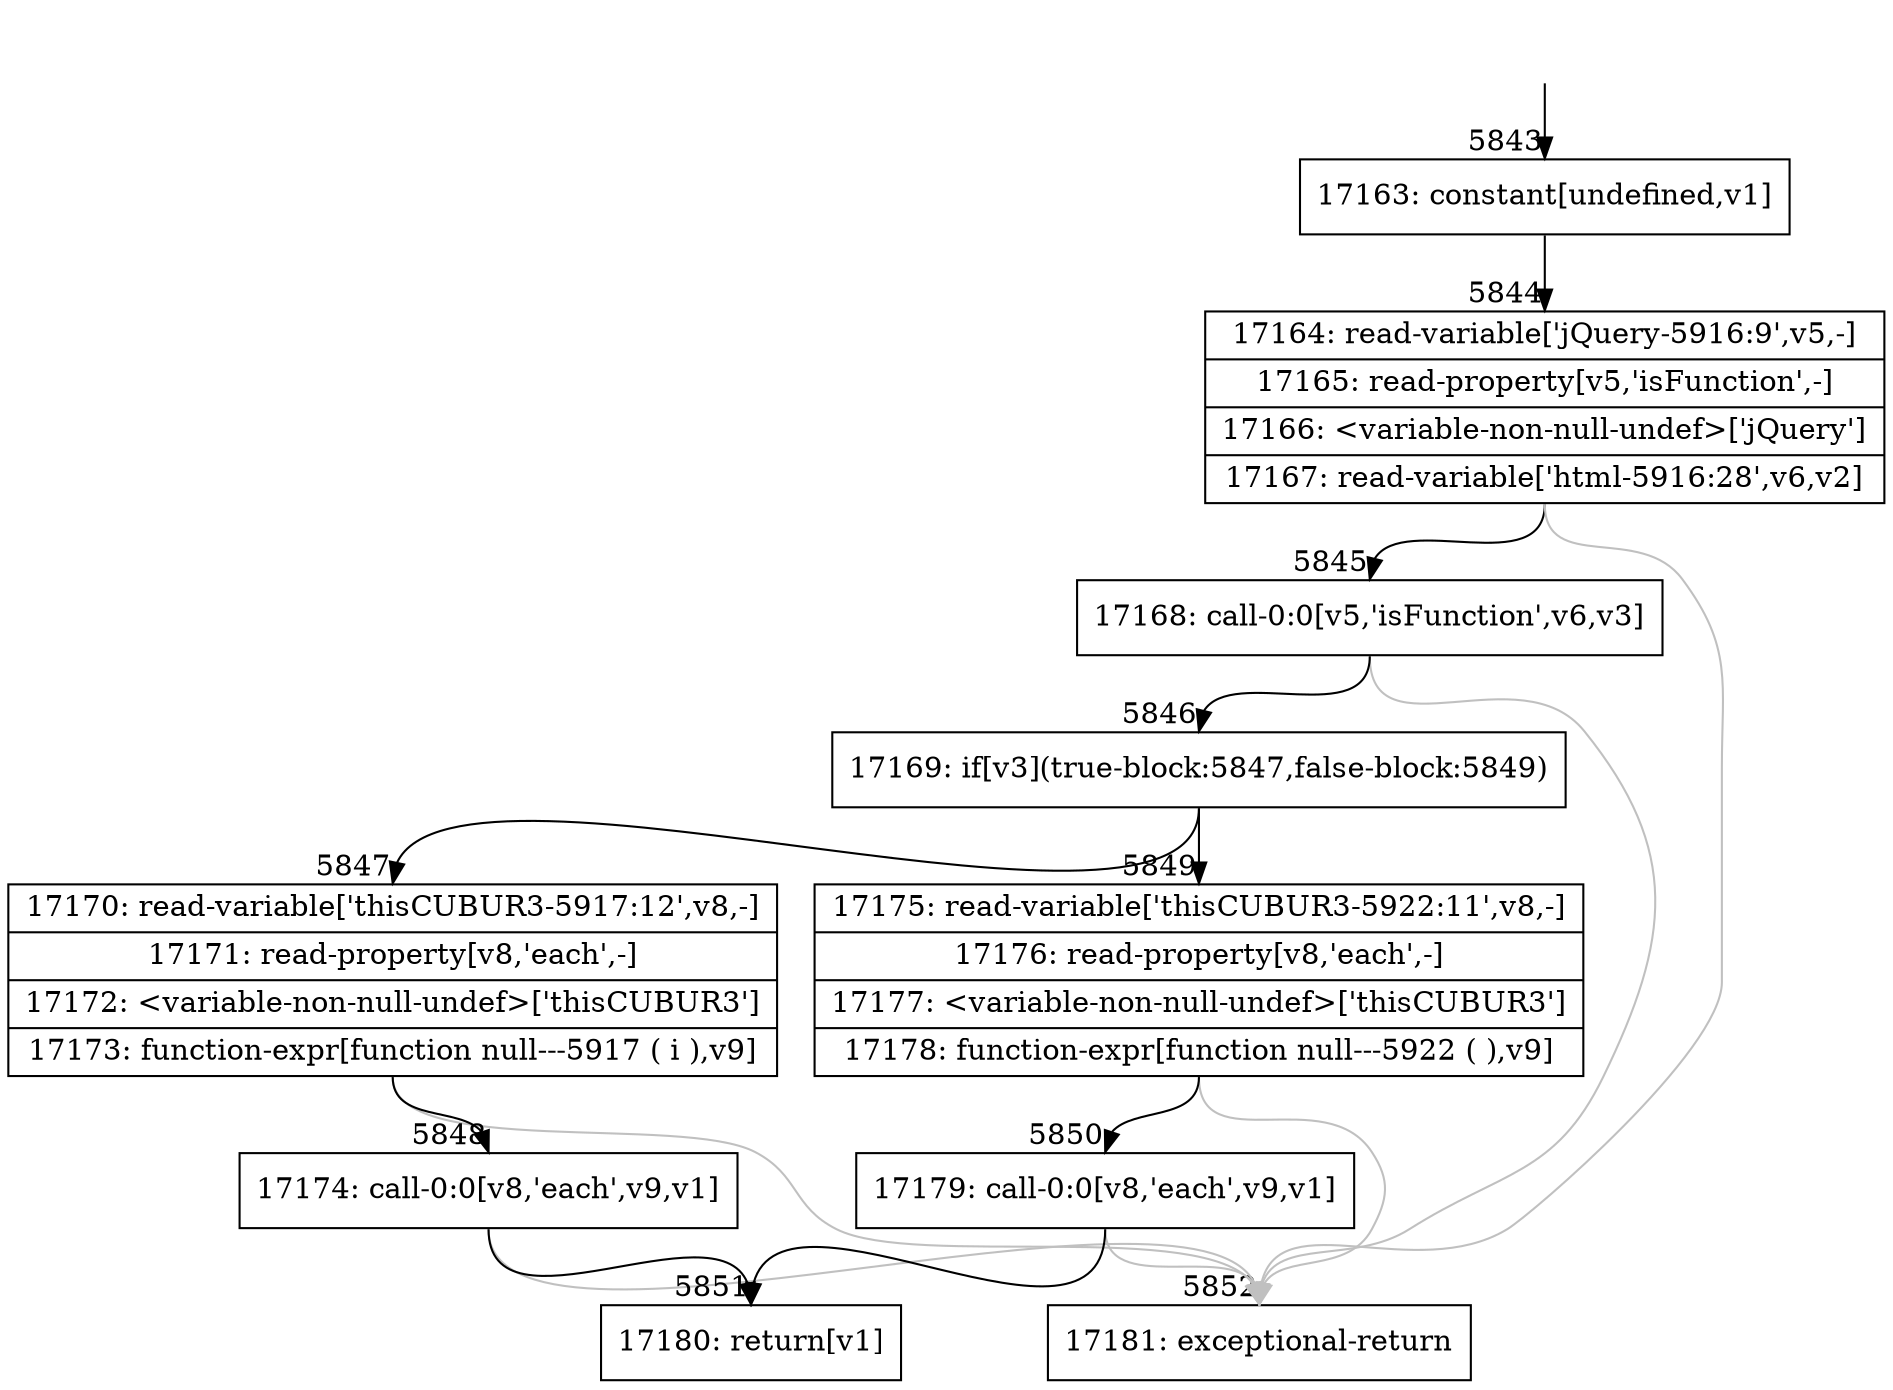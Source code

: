digraph {
rankdir="TD"
BB_entry378[shape=none,label=""];
BB_entry378 -> BB5843 [tailport=s, headport=n, headlabel="    5843"]
BB5843 [shape=record label="{17163: constant[undefined,v1]}" ] 
BB5843 -> BB5844 [tailport=s, headport=n, headlabel="      5844"]
BB5844 [shape=record label="{17164: read-variable['jQuery-5916:9',v5,-]|17165: read-property[v5,'isFunction',-]|17166: \<variable-non-null-undef\>['jQuery']|17167: read-variable['html-5916:28',v6,v2]}" ] 
BB5844 -> BB5845 [tailport=s, headport=n, headlabel="      5845"]
BB5844 -> BB5852 [tailport=s, headport=n, color=gray, headlabel="      5852"]
BB5845 [shape=record label="{17168: call-0:0[v5,'isFunction',v6,v3]}" ] 
BB5845 -> BB5846 [tailport=s, headport=n, headlabel="      5846"]
BB5845 -> BB5852 [tailport=s, headport=n, color=gray]
BB5846 [shape=record label="{17169: if[v3](true-block:5847,false-block:5849)}" ] 
BB5846 -> BB5847 [tailport=s, headport=n, headlabel="      5847"]
BB5846 -> BB5849 [tailport=s, headport=n, headlabel="      5849"]
BB5847 [shape=record label="{17170: read-variable['thisCUBUR3-5917:12',v8,-]|17171: read-property[v8,'each',-]|17172: \<variable-non-null-undef\>['thisCUBUR3']|17173: function-expr[function null---5917 ( i ),v9]}" ] 
BB5847 -> BB5848 [tailport=s, headport=n, headlabel="      5848"]
BB5847 -> BB5852 [tailport=s, headport=n, color=gray]
BB5848 [shape=record label="{17174: call-0:0[v8,'each',v9,v1]}" ] 
BB5848 -> BB5851 [tailport=s, headport=n, headlabel="      5851"]
BB5848 -> BB5852 [tailport=s, headport=n, color=gray]
BB5849 [shape=record label="{17175: read-variable['thisCUBUR3-5922:11',v8,-]|17176: read-property[v8,'each',-]|17177: \<variable-non-null-undef\>['thisCUBUR3']|17178: function-expr[function null---5922 ( ),v9]}" ] 
BB5849 -> BB5850 [tailport=s, headport=n, headlabel="      5850"]
BB5849 -> BB5852 [tailport=s, headport=n, color=gray]
BB5850 [shape=record label="{17179: call-0:0[v8,'each',v9,v1]}" ] 
BB5850 -> BB5851 [tailport=s, headport=n]
BB5850 -> BB5852 [tailport=s, headport=n, color=gray]
BB5851 [shape=record label="{17180: return[v1]}" ] 
BB5852 [shape=record label="{17181: exceptional-return}" ] 
}
